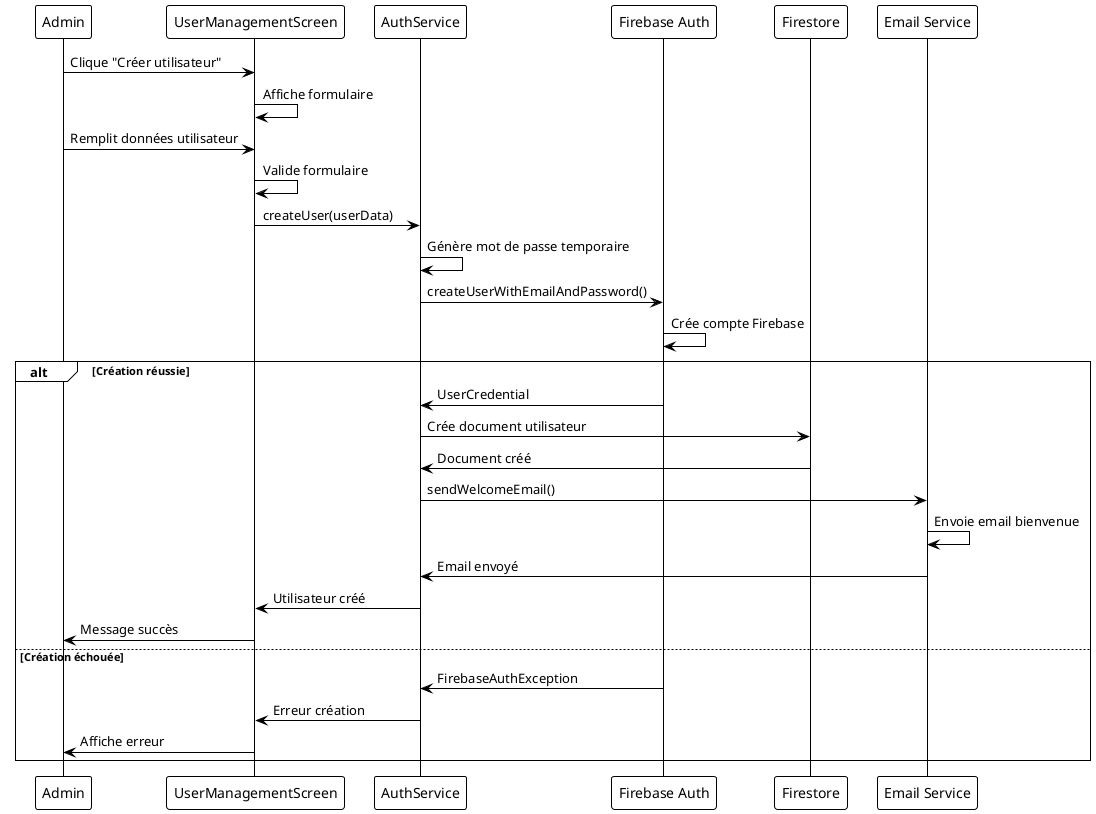 @startuml
!theme plain
participant "Admin" as Admin
participant "UserManagementScreen" as UI
participant "AuthService" as Service
participant "Firebase Auth" as Auth
participant "Firestore" as DB
participant "Email Service" as Email

Admin -> UI : Clique "Créer utilisateur"
UI -> UI : Affiche formulaire
Admin -> UI : Remplit données utilisateur
UI -> UI : Valide formulaire
UI -> Service : createUser(userData)

Service -> Service : Génère mot de passe temporaire
Service -> Auth : createUserWithEmailAndPassword()
Auth -> Auth : Crée compte Firebase

alt Création réussie
    Auth -> Service : UserCredential
    Service -> DB : Crée document utilisateur
    DB -> Service : Document créé
    Service -> Email : sendWelcomeEmail()
    Email -> Email : Envoie email bienvenue
    Email -> Service : Email envoyé
    Service -> UI : Utilisateur créé
    UI -> Admin : Message succès
else Création échouée
    Auth -> Service : FirebaseAuthException
    Service -> UI : Erreur création
    UI -> Admin : Affiche erreur
end
@enduml